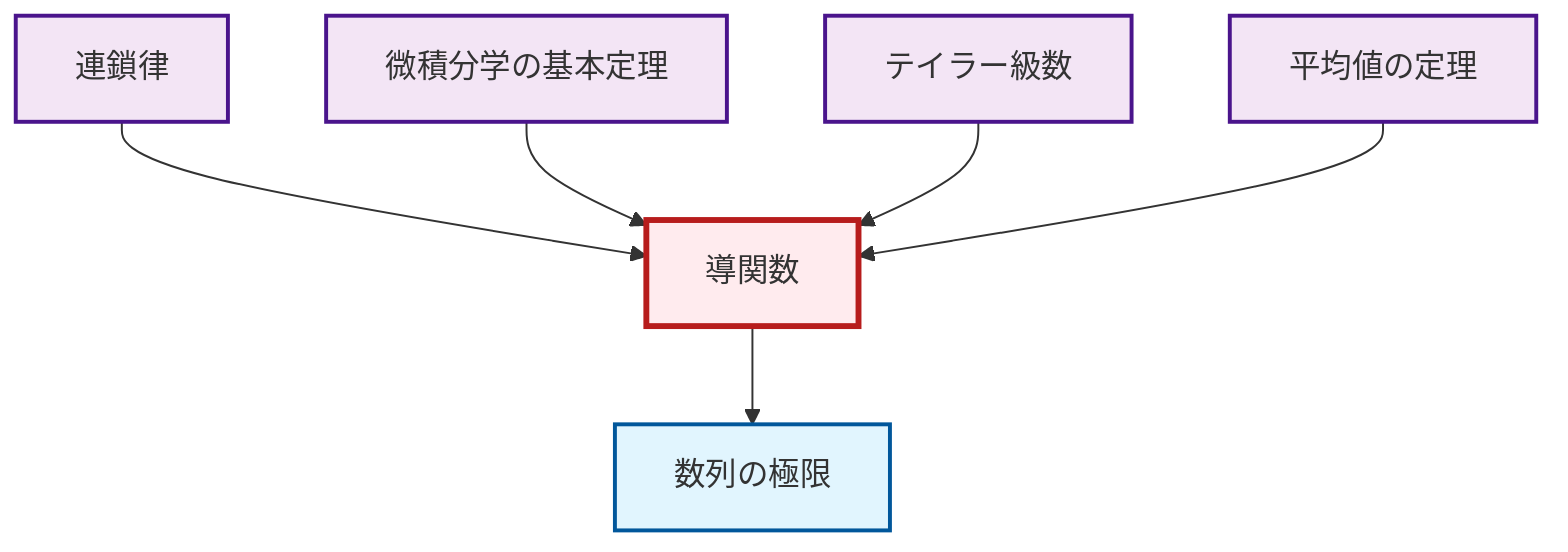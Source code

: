 graph TD
    classDef definition fill:#e1f5fe,stroke:#01579b,stroke-width:2px
    classDef theorem fill:#f3e5f5,stroke:#4a148c,stroke-width:2px
    classDef axiom fill:#fff3e0,stroke:#e65100,stroke-width:2px
    classDef example fill:#e8f5e9,stroke:#1b5e20,stroke-width:2px
    classDef current fill:#ffebee,stroke:#b71c1c,stroke-width:3px
    thm-taylor-series["テイラー級数"]:::theorem
    thm-fundamental-calculus["微積分学の基本定理"]:::theorem
    def-derivative["導関数"]:::definition
    thm-chain-rule["連鎖律"]:::theorem
    thm-mean-value["平均値の定理"]:::theorem
    def-limit["数列の極限"]:::definition
    def-derivative --> def-limit
    thm-chain-rule --> def-derivative
    thm-fundamental-calculus --> def-derivative
    thm-taylor-series --> def-derivative
    thm-mean-value --> def-derivative
    class def-derivative current